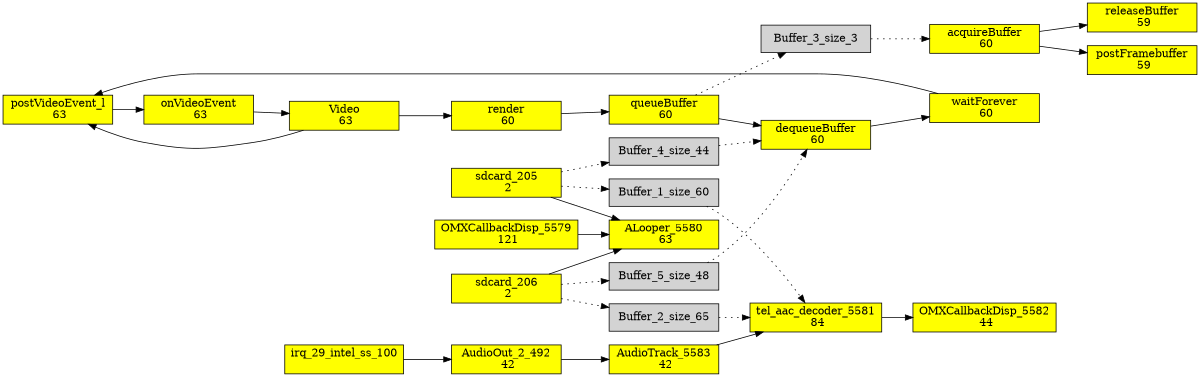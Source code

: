 digraph finite_state_machine {
 rankdir=LR;
size ="8,5"
 node [shape = box, width = 2, style=filled];
postVideoEvent_l[fixedsize = box fillcolor = yellow label= "postVideoEvent_l\n 63"];
dequeueBuffer[fixedsize = box fillcolor = yellow label= "dequeueBuffer\n 60"];
AudioOut_2_492[fixedsize = box fillcolor = yellow label= "AudioOut_2_492\n 42"];
render[fixedsize = box fillcolor = yellow label= "render\n 60"];
sdcard_205[fixedsize = box fillcolor = yellow label= "sdcard_205\n 2"];
sdcard_206[fixedsize = box fillcolor = yellow label= "sdcard_206\n 2"];
acquireBuffer[fixedsize = box fillcolor = yellow label= "acquireBuffer\n 60"];
releaseBuffer[fixedsize = box fillcolor = yellow label= "releaseBuffer\n 59"];
irq_29_intel_ss_100[fixedsize = box fillcolor = yellow label= "irq_29_intel_ss_100\n "];
tel_aac_decoder_5581[fixedsize = box fillcolor = yellow label= "tel_aac_decoder_5581\n 84"];
OMXCallbackDisp_5582[fixedsize = box fillcolor = yellow label= "OMXCallbackDisp_5582\n 44"];
Video[fixedsize = box fillcolor = yellow label= "Video\n 63"];
waitForever[fixedsize = box fillcolor = yellow label= "waitForever\n 60"];
ALooper_5580[fixedsize = box fillcolor = yellow label= "ALooper_5580\n 63"];
AudioTrack_5583[fixedsize = box fillcolor = yellow label= "AudioTrack_5583\n 42"];
queueBuffer[fixedsize = box fillcolor = yellow label= "queueBuffer\n 60"];
onVideoEvent[fixedsize = box fillcolor = yellow label= "onVideoEvent\n 63"];
postFramebuffer[fixedsize = box fillcolor = yellow label= "postFramebuffer\n 59"];
OMXCallbackDisp_5579[fixedsize = box fillcolor = yellow label= "OMXCallbackDisp_5579\n 121"];
OMXCallbackDisp_5579 -> ALooper_5580 [ label = " " ];
sdcard_206 -> ALooper_5580 [ label = " " ];
AudioOut_2_492 -> AudioTrack_5583 [ label = " " ];
AudioTrack_5583 -> tel_aac_decoder_5581 [ label = " " ];
irq_29_intel_ss_100 -> AudioOut_2_492 [ label = " " ];
tel_aac_decoder_5581 -> OMXCallbackDisp_5582 [ label = " " ];
sdcard_205 -> ALooper_5580 [ label = " " ];
onVideoEvent -> Video [ label = " " ];
Video -> postVideoEvent_l [ label = " " ];
waitForever -> postVideoEvent_l [ label = " " ];
postVideoEvent_l -> onVideoEvent [ label = " " ];
Video -> render [ label = " " ];
render -> queueBuffer [ label = " " ];
queueBuffer -> dequeueBuffer [ label = " " ];
dequeueBuffer -> waitForever [ label = " " ];
acquireBuffer -> releaseBuffer [ label = " " ];
acquireBuffer -> postFramebuffer [ label = " " ];
sdcard_205 -> Buffer_1_size_60 [ style = dotted ];
Buffer_1_size_60 -> tel_aac_decoder_5581 [ style = dotted ];
sdcard_206 -> Buffer_2_size_65 [ style = dotted ];
Buffer_2_size_65 -> tel_aac_decoder_5581 [ style = dotted ];
queueBuffer -> Buffer_3_size_3 [ style = dotted ];
Buffer_3_size_3 -> acquireBuffer [ style = dotted ];
sdcard_205 -> Buffer_4_size_44 [ style = dotted ];
Buffer_4_size_44 -> dequeueBuffer [ style = dotted ];
sdcard_206 -> Buffer_5_size_48 [ style = dotted ];
Buffer_5_size_48 -> dequeueBuffer [ style = dotted ];
}
